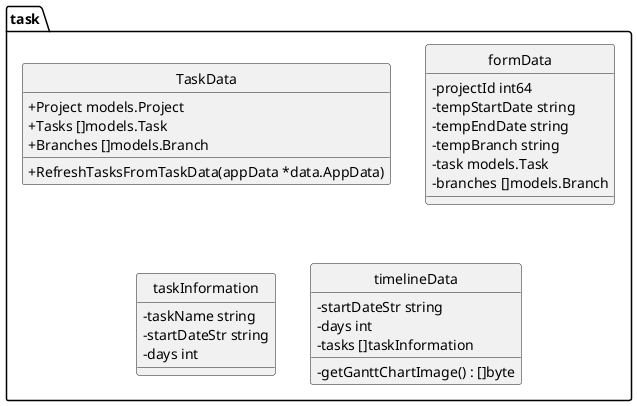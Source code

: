 @startuml
top to bottom direction
skinparam classAttributeIconSize 0
skinparam DefaultFontName Arial
skinparam DefaultFontSize 14
skinparam monochrome true
hide circle

namespace task {
    class TaskData << (S,Aquamarine) >> {
        + Project models.Project
        + Tasks []models.Task
        + Branches []models.Branch

        + RefreshTasksFromTaskData(appData *data.AppData) 

    }
    class formData << (S,Aquamarine) >> {
        - projectId int64
        - tempStartDate string
        - tempEndDate string
        - tempBranch string
        - task models.Task
        - branches []models.Branch

    }
    class taskInformation << (S,Aquamarine) >> {
        - taskName string
        - startDateStr string
        - days int

    }
    class timelineData << (S,Aquamarine) >> {
        - startDateStr string
        - days int
        - tasks []taskInformation

        - getGanttChartImage() : []byte

    }
}

@enduml